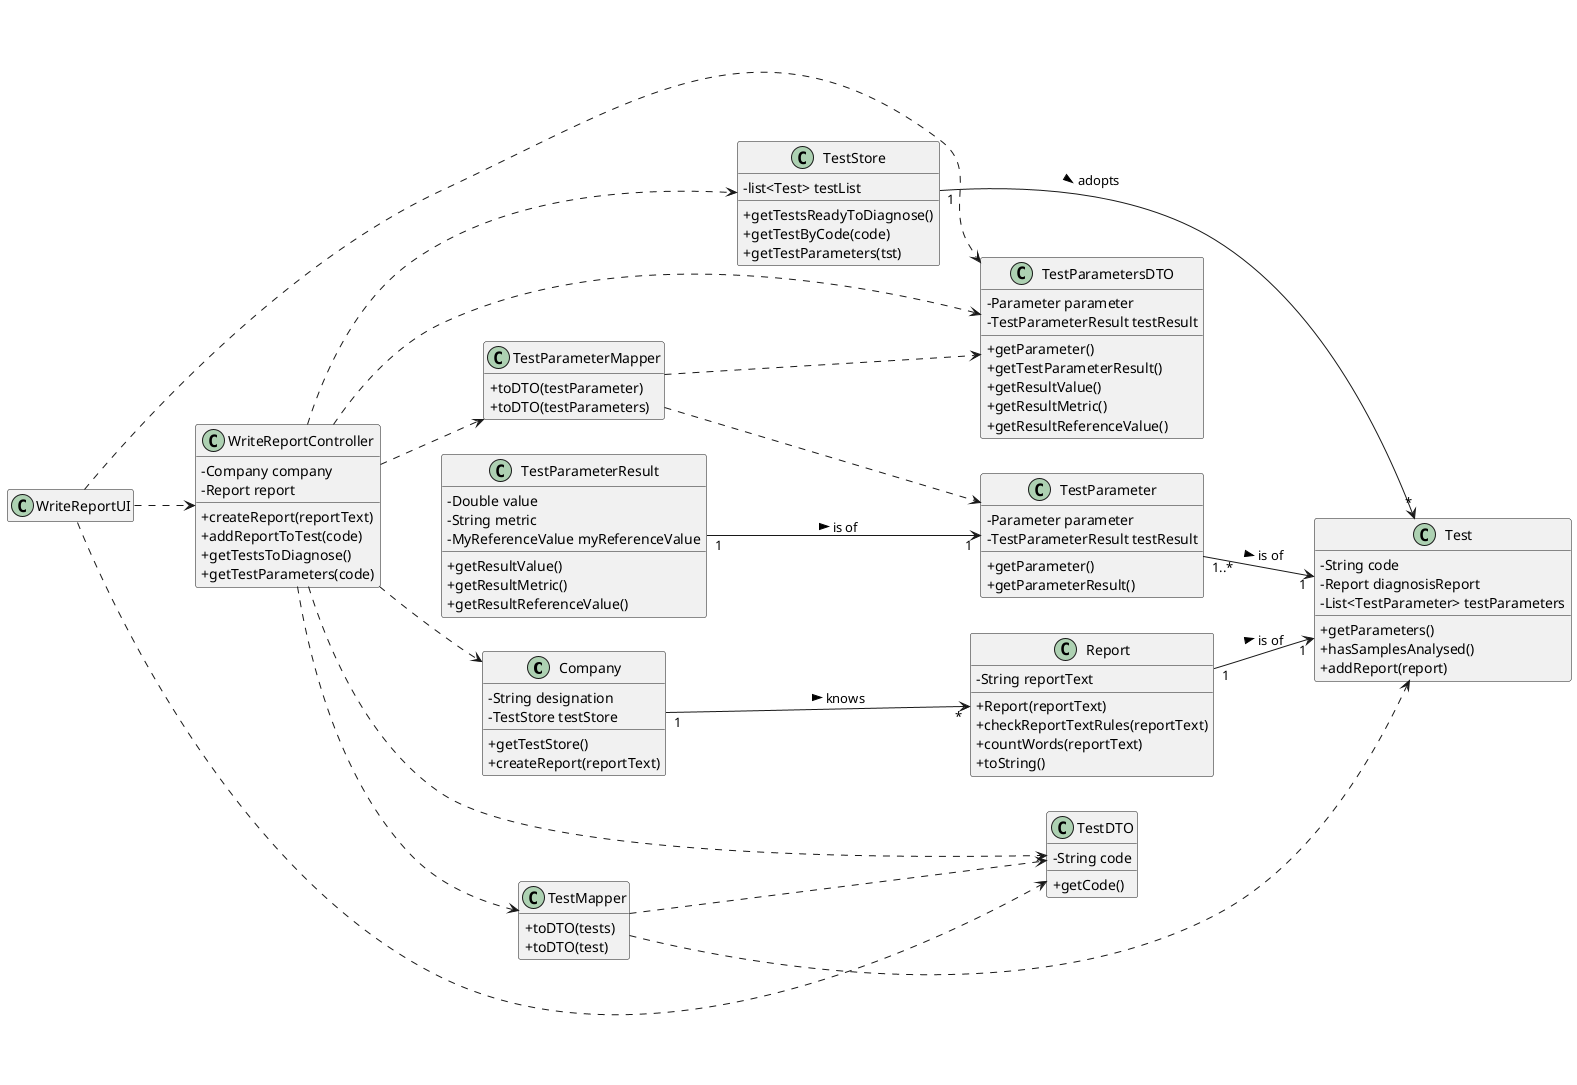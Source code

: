 @startuml
hide empty methods
hide empty attributes
left to right direction
skinparam classAttributeIconSize 0

class Company {
    -String designation
    -TestStore testStore
    +getTestStore()
    +createReport(reportText)
}

class Report {
    - String reportText
    + Report(reportText)
    + checkReportTextRules(reportText)
    + countWords(reportText)
    + toString()
}

class Test {
    -String code
    -Report diagnosisReport
    -List<TestParameter> testParameters
    +getParameters()
    +hasSamplesAnalysed()
    +addReport(report)
}

class TestParameter {
    -Parameter parameter
    -TestParameterResult testResult
    +getParameter()
    +getParameterResult()
}

class TestParameterResult {
    -Double value
    -String metric
    -MyReferenceValue myReferenceValue
    +getResultValue()
    +getResultMetric()
    +getResultReferenceValue()
}

class TestStore {
    -list<Test> testList
    +getTestsReadyToDiagnose()
    +getTestByCode(code)
    +getTestParameters(tst)
}

class TestMapper {
    +toDTO(tests)
    +toDTO(test)
}

class TestParameterMapper {
    +toDTO(testParameter)
    +toDTO(testParameters)
}

class TestDTO {
    -String code
    +getCode()
}

class TestParametersDTO {
    -Parameter parameter
    -TestParameterResult testResult
    +getParameter()
    +getTestParameterResult()
    +getResultValue()
    +getResultMetric()
    +getResultReferenceValue()
}

class WriteReportController {
    -Company company
    -Report report
    +createReport(reportText)
    +addReportToTest(code)
    +getTestsToDiagnose()
    +getTestParameters(code)
}

class WriteReportUI {
}

WriteReportUI ..> WriteReportController
WriteReportUI ..> TestDTO
WriteReportUI ..> TestParametersDTO
WriteReportController ..> TestMapper
WriteReportController ..> TestParameterMapper
WriteReportController ..> Company
WriteReportController ..> TestStore
WriteReportController ..> TestDTO
WriteReportController ..> TestParametersDTO
TestStore "1" -> "*" Test : adopts >
Company "1" --> "*" Report : knows >
Report "1" --> "1" Test : is of >
TestParameter "1..*" --> "1" Test : is of >
TestParameterResult "1" --> "1" TestParameter : is of >
TestMapper ..> Test
TestParameterMapper ..> TestParameter
TestMapper ..> TestDTO
TestParameterMapper ..> TestParametersDTO

@enduml